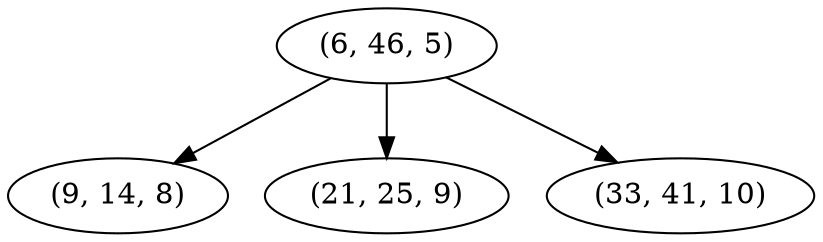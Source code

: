 digraph tree {
    "(6, 46, 5)";
    "(9, 14, 8)";
    "(21, 25, 9)";
    "(33, 41, 10)";
    "(6, 46, 5)" -> "(9, 14, 8)";
    "(6, 46, 5)" -> "(21, 25, 9)";
    "(6, 46, 5)" -> "(33, 41, 10)";
}
